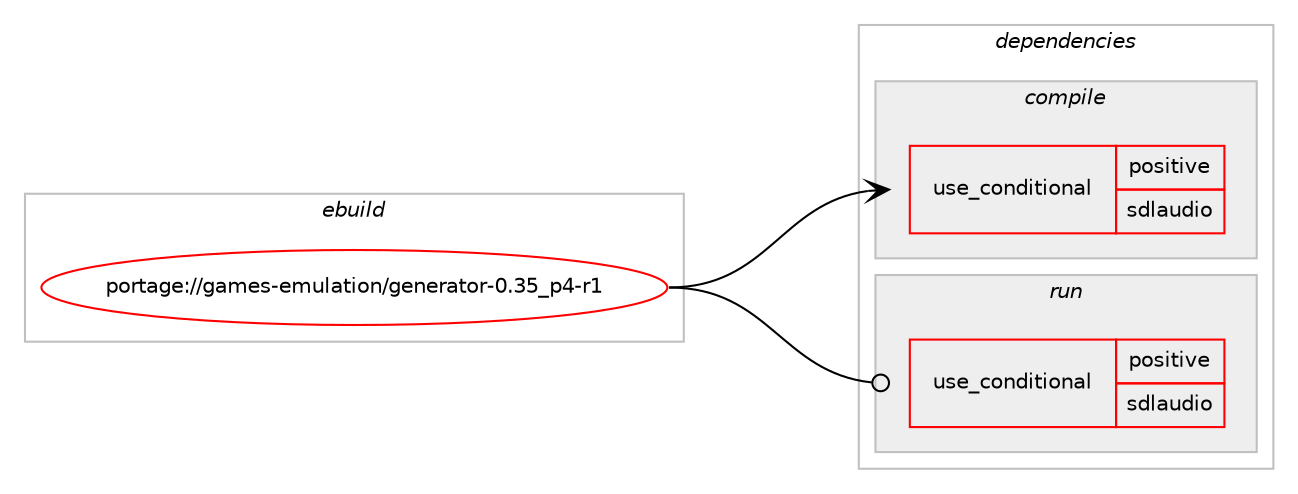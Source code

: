 digraph prolog {

# *************
# Graph options
# *************

newrank=true;
concentrate=true;
compound=true;
graph [rankdir=LR,fontname=Helvetica,fontsize=10,ranksep=1.5];#, ranksep=2.5, nodesep=0.2];
edge  [arrowhead=vee];
node  [fontname=Helvetica,fontsize=10];

# **********
# The ebuild
# **********

subgraph cluster_leftcol {
color=gray;
rank=same;
label=<<i>ebuild</i>>;
id [label="portage://games-emulation/generator-0.35_p4-r1", color=red, width=4, href="../games-emulation/generator-0.35_p4-r1.svg"];
}

# ****************
# The dependencies
# ****************

subgraph cluster_midcol {
color=gray;
label=<<i>dependencies</i>>;
subgraph cluster_compile {
fillcolor="#eeeeee";
style=filled;
label=<<i>compile</i>>;
subgraph cond61835 {
dependency114787 [label=<<TABLE BORDER="0" CELLBORDER="1" CELLSPACING="0" CELLPADDING="4"><TR><TD ROWSPAN="3" CELLPADDING="10">use_conditional</TD></TR><TR><TD>positive</TD></TR><TR><TD>sdlaudio</TD></TR></TABLE>>, shape=none, color=red];
# *** BEGIN UNKNOWN DEPENDENCY TYPE (TODO) ***
# dependency114787 -> package_dependency(portage://games-emulation/generator-0.35_p4-r1,install,no,media-libs,libsdl,none,[,,],[],[use(enable(sound),none)])
# *** END UNKNOWN DEPENDENCY TYPE (TODO) ***

}
id:e -> dependency114787:w [weight=20,style="solid",arrowhead="vee"];
# *** BEGIN UNKNOWN DEPENDENCY TYPE (TODO) ***
# id -> package_dependency(portage://games-emulation/generator-0.35_p4-r1,install,no,media-libs,libsdl,none,[,,],[],[use(enable(joystick),none),use(enable(video),none)])
# *** END UNKNOWN DEPENDENCY TYPE (TODO) ***

# *** BEGIN UNKNOWN DEPENDENCY TYPE (TODO) ***
# id -> package_dependency(portage://games-emulation/generator-0.35_p4-r1,install,no,virtual,jpeg,none,[,,],[slot(0)],[])
# *** END UNKNOWN DEPENDENCY TYPE (TODO) ***

}
subgraph cluster_compileandrun {
fillcolor="#eeeeee";
style=filled;
label=<<i>compile and run</i>>;
}
subgraph cluster_run {
fillcolor="#eeeeee";
style=filled;
label=<<i>run</i>>;
subgraph cond61836 {
dependency114788 [label=<<TABLE BORDER="0" CELLBORDER="1" CELLSPACING="0" CELLPADDING="4"><TR><TD ROWSPAN="3" CELLPADDING="10">use_conditional</TD></TR><TR><TD>positive</TD></TR><TR><TD>sdlaudio</TD></TR></TABLE>>, shape=none, color=red];
# *** BEGIN UNKNOWN DEPENDENCY TYPE (TODO) ***
# dependency114788 -> package_dependency(portage://games-emulation/generator-0.35_p4-r1,run,no,media-libs,libsdl,none,[,,],[],[use(enable(sound),none)])
# *** END UNKNOWN DEPENDENCY TYPE (TODO) ***

}
id:e -> dependency114788:w [weight=20,style="solid",arrowhead="odot"];
# *** BEGIN UNKNOWN DEPENDENCY TYPE (TODO) ***
# id -> package_dependency(portage://games-emulation/generator-0.35_p4-r1,run,no,media-libs,libsdl,none,[,,],[],[use(enable(joystick),none),use(enable(video),none)])
# *** END UNKNOWN DEPENDENCY TYPE (TODO) ***

# *** BEGIN UNKNOWN DEPENDENCY TYPE (TODO) ***
# id -> package_dependency(portage://games-emulation/generator-0.35_p4-r1,run,no,virtual,jpeg,none,[,,],[slot(0)],[])
# *** END UNKNOWN DEPENDENCY TYPE (TODO) ***

}
}

# **************
# The candidates
# **************

subgraph cluster_choices {
rank=same;
color=gray;
label=<<i>candidates</i>>;

}

}
